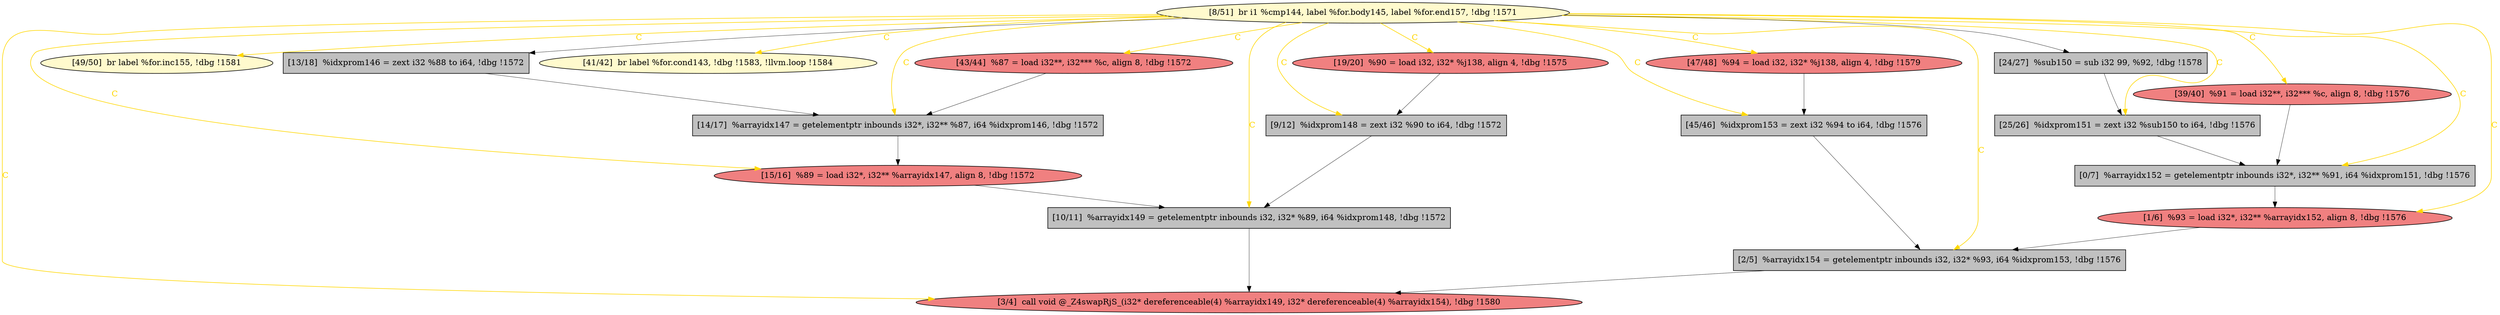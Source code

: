 
digraph G {


node7271 [fillcolor=lightcoral,label="[19/20]  %90 = load i32, i32* %j138, align 4, !dbg !1575",shape=ellipse,style=filled ]
node7259 [fillcolor=grey,label="[2/5]  %arrayidx154 = getelementptr inbounds i32, i32* %93, i64 %idxprom153, !dbg !1576",shape=rectangle,style=filled ]
node7260 [fillcolor=lemonchiffon,label="[49/50]  br label %for.inc155, !dbg !1581",shape=ellipse,style=filled ]
node7272 [fillcolor=grey,label="[14/17]  %arrayidx147 = getelementptr inbounds i32*, i32** %87, i64 %idxprom146, !dbg !1572",shape=rectangle,style=filled ]
node7261 [fillcolor=lemonchiffon,label="[41/42]  br label %for.cond143, !dbg !1583, !llvm.loop !1584",shape=ellipse,style=filled ]
node7269 [fillcolor=grey,label="[25/26]  %idxprom151 = zext i32 %sub150 to i64, !dbg !1576",shape=rectangle,style=filled ]
node7255 [fillcolor=grey,label="[13/18]  %idxprom146 = zext i32 %88 to i64, !dbg !1572",shape=rectangle,style=filled ]
node7262 [fillcolor=lightcoral,label="[3/4]  call void @_Z4swapRjS_(i32* dereferenceable(4) %arrayidx149, i32* dereferenceable(4) %arrayidx154), !dbg !1580",shape=ellipse,style=filled ]
node7266 [fillcolor=lightcoral,label="[47/48]  %94 = load i32, i32* %j138, align 4, !dbg !1579",shape=ellipse,style=filled ]
node7263 [fillcolor=grey,label="[0/7]  %arrayidx152 = getelementptr inbounds i32*, i32** %91, i64 %idxprom151, !dbg !1576",shape=rectangle,style=filled ]
node7258 [fillcolor=grey,label="[24/27]  %sub150 = sub i32 99, %92, !dbg !1578",shape=rectangle,style=filled ]
node7265 [fillcolor=lightcoral,label="[1/6]  %93 = load i32*, i32** %arrayidx152, align 8, !dbg !1576",shape=ellipse,style=filled ]
node7264 [fillcolor=lemonchiffon,label="[8/51]  br i1 %cmp144, label %for.body145, label %for.end157, !dbg !1571",shape=ellipse,style=filled ]
node7270 [fillcolor=grey,label="[45/46]  %idxprom153 = zext i32 %94 to i64, !dbg !1576",shape=rectangle,style=filled ]
node7254 [fillcolor=grey,label="[9/12]  %idxprom148 = zext i32 %90 to i64, !dbg !1572",shape=rectangle,style=filled ]
node7267 [fillcolor=lightcoral,label="[39/40]  %91 = load i32**, i32*** %c, align 8, !dbg !1576",shape=ellipse,style=filled ]
node7257 [fillcolor=lightcoral,label="[43/44]  %87 = load i32**, i32*** %c, align 8, !dbg !1572",shape=ellipse,style=filled ]
node7256 [fillcolor=grey,label="[10/11]  %arrayidx149 = getelementptr inbounds i32, i32* %89, i64 %idxprom148, !dbg !1572",shape=rectangle,style=filled ]
node7268 [fillcolor=lightcoral,label="[15/16]  %89 = load i32*, i32** %arrayidx147, align 8, !dbg !1572",shape=ellipse,style=filled ]

node7264->node7267 [style=solid,color=gold,label="C",penwidth=1.0,fontcolor=gold ]
node7270->node7259 [style=solid,color=black,label="",penwidth=0.5,fontcolor=black ]
node7264->node7265 [style=solid,color=gold,label="C",penwidth=1.0,fontcolor=gold ]
node7264->node7257 [style=solid,color=gold,label="C",penwidth=1.0,fontcolor=gold ]
node7268->node7256 [style=solid,color=black,label="",penwidth=0.5,fontcolor=black ]
node7259->node7262 [style=solid,color=black,label="",penwidth=0.5,fontcolor=black ]
node7264->node7254 [style=solid,color=gold,label="C",penwidth=1.0,fontcolor=gold ]
node7264->node7270 [style=solid,color=gold,label="C",penwidth=1.0,fontcolor=gold ]
node7264->node7269 [style=solid,color=gold,label="C",penwidth=1.0,fontcolor=gold ]
node7263->node7265 [style=solid,color=black,label="",penwidth=0.5,fontcolor=black ]
node7266->node7270 [style=solid,color=black,label="",penwidth=0.5,fontcolor=black ]
node7271->node7254 [style=solid,color=black,label="",penwidth=0.5,fontcolor=black ]
node7269->node7263 [style=solid,color=black,label="",penwidth=0.5,fontcolor=black ]
node7254->node7256 [style=solid,color=black,label="",penwidth=0.5,fontcolor=black ]
node7264->node7262 [style=solid,color=gold,label="C",penwidth=1.0,fontcolor=gold ]
node7264->node7268 [style=solid,color=gold,label="C",penwidth=1.0,fontcolor=gold ]
node7264->node7258 [style=solid,color=black,label="",penwidth=0.5,fontcolor=black ]
node7267->node7263 [style=solid,color=black,label="",penwidth=0.5,fontcolor=black ]
node7264->node7259 [style=solid,color=gold,label="C",penwidth=1.0,fontcolor=gold ]
node7255->node7272 [style=solid,color=black,label="",penwidth=0.5,fontcolor=black ]
node7264->node7256 [style=solid,color=gold,label="C",penwidth=1.0,fontcolor=gold ]
node7264->node7271 [style=solid,color=gold,label="C",penwidth=1.0,fontcolor=gold ]
node7264->node7255 [style=solid,color=black,label="",penwidth=0.5,fontcolor=black ]
node7265->node7259 [style=solid,color=black,label="",penwidth=0.5,fontcolor=black ]
node7258->node7269 [style=solid,color=black,label="",penwidth=0.5,fontcolor=black ]
node7264->node7261 [style=solid,color=gold,label="C",penwidth=1.0,fontcolor=gold ]
node7256->node7262 [style=solid,color=black,label="",penwidth=0.5,fontcolor=black ]
node7272->node7268 [style=solid,color=black,label="",penwidth=0.5,fontcolor=black ]
node7264->node7272 [style=solid,color=gold,label="C",penwidth=1.0,fontcolor=gold ]
node7264->node7263 [style=solid,color=gold,label="C",penwidth=1.0,fontcolor=gold ]
node7257->node7272 [style=solid,color=black,label="",penwidth=0.5,fontcolor=black ]
node7264->node7266 [style=solid,color=gold,label="C",penwidth=1.0,fontcolor=gold ]
node7264->node7260 [style=solid,color=gold,label="C",penwidth=1.0,fontcolor=gold ]


}
